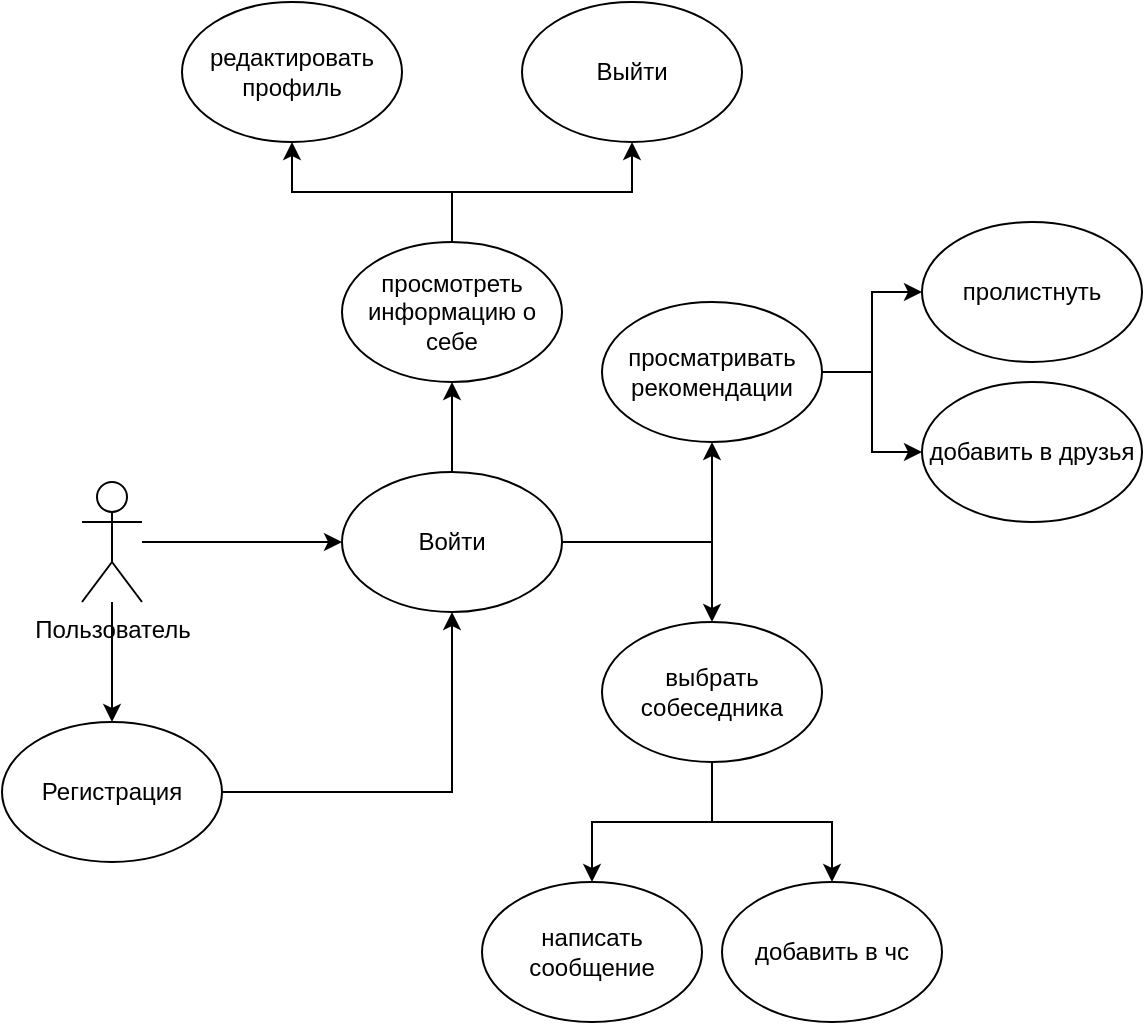 <mxfile version="22.1.8" type="device">
  <diagram name="Страница — 1" id="-U4H4knwcg0Ao5nN0U40">
    <mxGraphModel dx="1113" dy="639" grid="0" gridSize="10" guides="1" tooltips="1" connect="1" arrows="1" fold="1" page="0" pageScale="1" pageWidth="827" pageHeight="1169" math="0" shadow="0">
      <root>
        <mxCell id="0" />
        <mxCell id="1" parent="0" />
        <mxCell id="9TP89SkdWkYYHnDZTCAg-10" style="edgeStyle=orthogonalEdgeStyle;rounded=0;orthogonalLoop=1;jettySize=auto;html=1;" edge="1" parent="1" source="9TP89SkdWkYYHnDZTCAg-1" target="9TP89SkdWkYYHnDZTCAg-3">
          <mxGeometry relative="1" as="geometry" />
        </mxCell>
        <mxCell id="9TP89SkdWkYYHnDZTCAg-13" style="edgeStyle=orthogonalEdgeStyle;rounded=0;orthogonalLoop=1;jettySize=auto;html=1;" edge="1" parent="1" source="9TP89SkdWkYYHnDZTCAg-1" target="9TP89SkdWkYYHnDZTCAg-2">
          <mxGeometry relative="1" as="geometry" />
        </mxCell>
        <mxCell id="9TP89SkdWkYYHnDZTCAg-1" value="Пользователь&lt;br&gt;" style="shape=umlActor;verticalLabelPosition=bottom;verticalAlign=top;html=1;outlineConnect=0;" vertex="1" parent="1">
          <mxGeometry x="160" y="270" width="30" height="60" as="geometry" />
        </mxCell>
        <mxCell id="9TP89SkdWkYYHnDZTCAg-14" style="edgeStyle=orthogonalEdgeStyle;rounded=0;orthogonalLoop=1;jettySize=auto;html=1;entryX=0.5;entryY=0;entryDx=0;entryDy=0;" edge="1" parent="1" source="9TP89SkdWkYYHnDZTCAg-2" target="9TP89SkdWkYYHnDZTCAg-8">
          <mxGeometry relative="1" as="geometry" />
        </mxCell>
        <mxCell id="9TP89SkdWkYYHnDZTCAg-19" style="edgeStyle=orthogonalEdgeStyle;rounded=0;orthogonalLoop=1;jettySize=auto;html=1;" edge="1" parent="1" source="9TP89SkdWkYYHnDZTCAg-2" target="9TP89SkdWkYYHnDZTCAg-17">
          <mxGeometry relative="1" as="geometry" />
        </mxCell>
        <mxCell id="9TP89SkdWkYYHnDZTCAg-26" style="edgeStyle=orthogonalEdgeStyle;rounded=0;orthogonalLoop=1;jettySize=auto;html=1;entryX=0.5;entryY=1;entryDx=0;entryDy=0;" edge="1" parent="1" source="9TP89SkdWkYYHnDZTCAg-2" target="9TP89SkdWkYYHnDZTCAg-25">
          <mxGeometry relative="1" as="geometry" />
        </mxCell>
        <mxCell id="9TP89SkdWkYYHnDZTCAg-2" value="Войти" style="ellipse;whiteSpace=wrap;html=1;" vertex="1" parent="1">
          <mxGeometry x="290" y="265" width="110" height="70" as="geometry" />
        </mxCell>
        <mxCell id="9TP89SkdWkYYHnDZTCAg-12" style="edgeStyle=orthogonalEdgeStyle;rounded=0;orthogonalLoop=1;jettySize=auto;html=1;entryX=0.5;entryY=1;entryDx=0;entryDy=0;" edge="1" parent="1" source="9TP89SkdWkYYHnDZTCAg-3" target="9TP89SkdWkYYHnDZTCAg-2">
          <mxGeometry relative="1" as="geometry" />
        </mxCell>
        <mxCell id="9TP89SkdWkYYHnDZTCAg-3" value="Регистрация" style="ellipse;whiteSpace=wrap;html=1;" vertex="1" parent="1">
          <mxGeometry x="120" y="390" width="110" height="70" as="geometry" />
        </mxCell>
        <mxCell id="9TP89SkdWkYYHnDZTCAg-4" value="Выйти" style="ellipse;whiteSpace=wrap;html=1;" vertex="1" parent="1">
          <mxGeometry x="380" y="30" width="110" height="70" as="geometry" />
        </mxCell>
        <mxCell id="9TP89SkdWkYYHnDZTCAg-7" value="написать сообщение" style="ellipse;whiteSpace=wrap;html=1;" vertex="1" parent="1">
          <mxGeometry x="360" y="470" width="110" height="70" as="geometry" />
        </mxCell>
        <mxCell id="9TP89SkdWkYYHnDZTCAg-23" style="edgeStyle=orthogonalEdgeStyle;rounded=0;orthogonalLoop=1;jettySize=auto;html=1;entryX=0.5;entryY=0;entryDx=0;entryDy=0;" edge="1" parent="1" source="9TP89SkdWkYYHnDZTCAg-8" target="9TP89SkdWkYYHnDZTCAg-7">
          <mxGeometry relative="1" as="geometry" />
        </mxCell>
        <mxCell id="9TP89SkdWkYYHnDZTCAg-24" style="edgeStyle=orthogonalEdgeStyle;rounded=0;orthogonalLoop=1;jettySize=auto;html=1;entryX=0.5;entryY=0;entryDx=0;entryDy=0;" edge="1" parent="1" source="9TP89SkdWkYYHnDZTCAg-8" target="9TP89SkdWkYYHnDZTCAg-9">
          <mxGeometry relative="1" as="geometry" />
        </mxCell>
        <mxCell id="9TP89SkdWkYYHnDZTCAg-8" value="выбрать собеседника" style="ellipse;whiteSpace=wrap;html=1;" vertex="1" parent="1">
          <mxGeometry x="420" y="340" width="110" height="70" as="geometry" />
        </mxCell>
        <mxCell id="9TP89SkdWkYYHnDZTCAg-9" value="добавить в чс" style="ellipse;whiteSpace=wrap;html=1;" vertex="1" parent="1">
          <mxGeometry x="480" y="470" width="110" height="70" as="geometry" />
        </mxCell>
        <mxCell id="9TP89SkdWkYYHnDZTCAg-16" value="редактировать профиль" style="ellipse;whiteSpace=wrap;html=1;" vertex="1" parent="1">
          <mxGeometry x="210" y="30" width="110" height="70" as="geometry" />
        </mxCell>
        <mxCell id="9TP89SkdWkYYHnDZTCAg-20" style="edgeStyle=orthogonalEdgeStyle;rounded=0;orthogonalLoop=1;jettySize=auto;html=1;entryX=0;entryY=0.5;entryDx=0;entryDy=0;" edge="1" parent="1" source="9TP89SkdWkYYHnDZTCAg-17" target="9TP89SkdWkYYHnDZTCAg-18">
          <mxGeometry relative="1" as="geometry" />
        </mxCell>
        <mxCell id="9TP89SkdWkYYHnDZTCAg-22" style="edgeStyle=orthogonalEdgeStyle;rounded=0;orthogonalLoop=1;jettySize=auto;html=1;entryX=0;entryY=0.5;entryDx=0;entryDy=0;" edge="1" parent="1" source="9TP89SkdWkYYHnDZTCAg-17" target="9TP89SkdWkYYHnDZTCAg-21">
          <mxGeometry relative="1" as="geometry" />
        </mxCell>
        <mxCell id="9TP89SkdWkYYHnDZTCAg-17" value="просматривать рекомендации" style="ellipse;whiteSpace=wrap;html=1;" vertex="1" parent="1">
          <mxGeometry x="420" y="180" width="110" height="70" as="geometry" />
        </mxCell>
        <mxCell id="9TP89SkdWkYYHnDZTCAg-18" value="добавить в друзья" style="ellipse;whiteSpace=wrap;html=1;" vertex="1" parent="1">
          <mxGeometry x="580" y="220" width="110" height="70" as="geometry" />
        </mxCell>
        <mxCell id="9TP89SkdWkYYHnDZTCAg-21" value="пролистнуть" style="ellipse;whiteSpace=wrap;html=1;" vertex="1" parent="1">
          <mxGeometry x="580" y="140" width="110" height="70" as="geometry" />
        </mxCell>
        <mxCell id="9TP89SkdWkYYHnDZTCAg-27" style="edgeStyle=orthogonalEdgeStyle;rounded=0;orthogonalLoop=1;jettySize=auto;html=1;entryX=0.5;entryY=1;entryDx=0;entryDy=0;" edge="1" parent="1" source="9TP89SkdWkYYHnDZTCAg-25" target="9TP89SkdWkYYHnDZTCAg-16">
          <mxGeometry relative="1" as="geometry" />
        </mxCell>
        <mxCell id="9TP89SkdWkYYHnDZTCAg-28" style="edgeStyle=orthogonalEdgeStyle;rounded=0;orthogonalLoop=1;jettySize=auto;html=1;" edge="1" parent="1" source="9TP89SkdWkYYHnDZTCAg-25" target="9TP89SkdWkYYHnDZTCAg-4">
          <mxGeometry relative="1" as="geometry" />
        </mxCell>
        <mxCell id="9TP89SkdWkYYHnDZTCAg-25" value="просмотреть информацию о себе" style="ellipse;whiteSpace=wrap;html=1;" vertex="1" parent="1">
          <mxGeometry x="290" y="150" width="110" height="70" as="geometry" />
        </mxCell>
      </root>
    </mxGraphModel>
  </diagram>
</mxfile>

